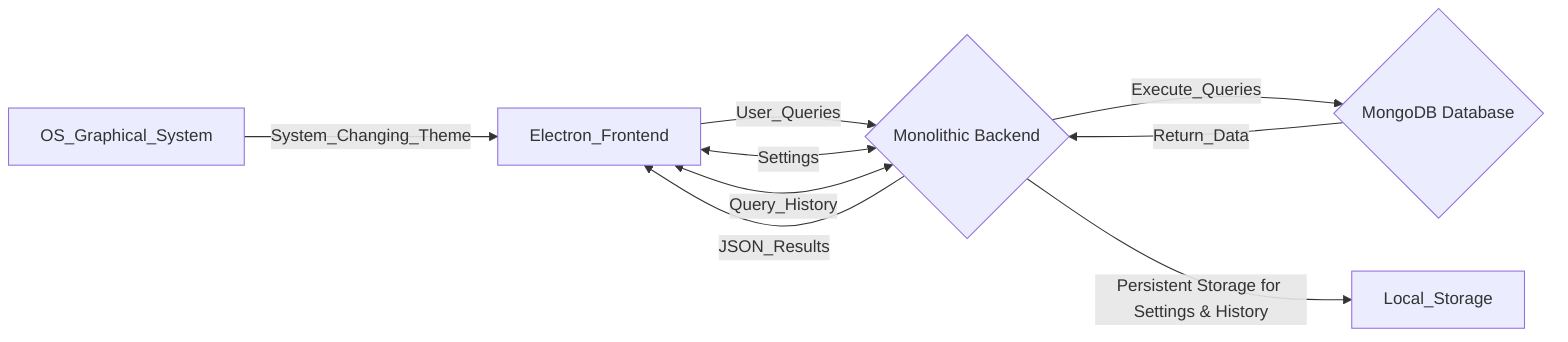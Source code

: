 flowchart LR
    E["OS_Graphical_System"] -- "System_Changing_Theme" --> A["Electron_Frontend"]
    A["Electron_Frontend"] -- "User_Queries" --> B{"Monolithic Backend"}
    B -- "Execute_Queries" --> C{"MongoDB Database"}
    C -- "Return_Data" --> B
    B -- "JSON_Results" --> A
    A <-- "Settings" --> B
    A <-- "Query_History" --> B
    B -- "Persistent Storage for Settings & History" --> D["Local_Storage"]